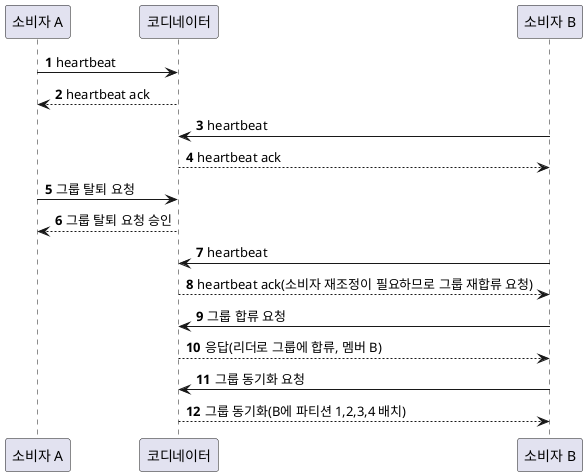  @startuml
 autonumber
 "소비자 A" -> 코디네이터 : heartbeat
 코디네이터 --> "소비자 A" : heartbeat ack

 "소비자 B" -> 코디네이터 : heartbeat
 코디네이터 --> "소비자 B" : heartbeat ack
 "소비자 A" -> 코디네이터 : 그룹 탈퇴 요청
 코디네이터 --> "소비자 A" : 그룹 탈퇴 요청 승인
 "소비자 B" -> 코디네이터 : heartbeat
 코디네이터 --> "소비자 B" : heartbeat ack(소비자 재조정이 필요하므로 그룹 재합류 요청)
 "소비자 B" -> 코디네이터 : 그룹 합류 요청
 코디네이터 --> "소비자 B" : 응답(리더로 그룹에 합류, 멤버 B)
 "소비자 B" -> 코디네이터 : 그룹 동기화 요청
 코디네이터 --> "소비자 B" : 그룹 동기화(B에 파티션 1,2,3,4 배치)
 @enduml